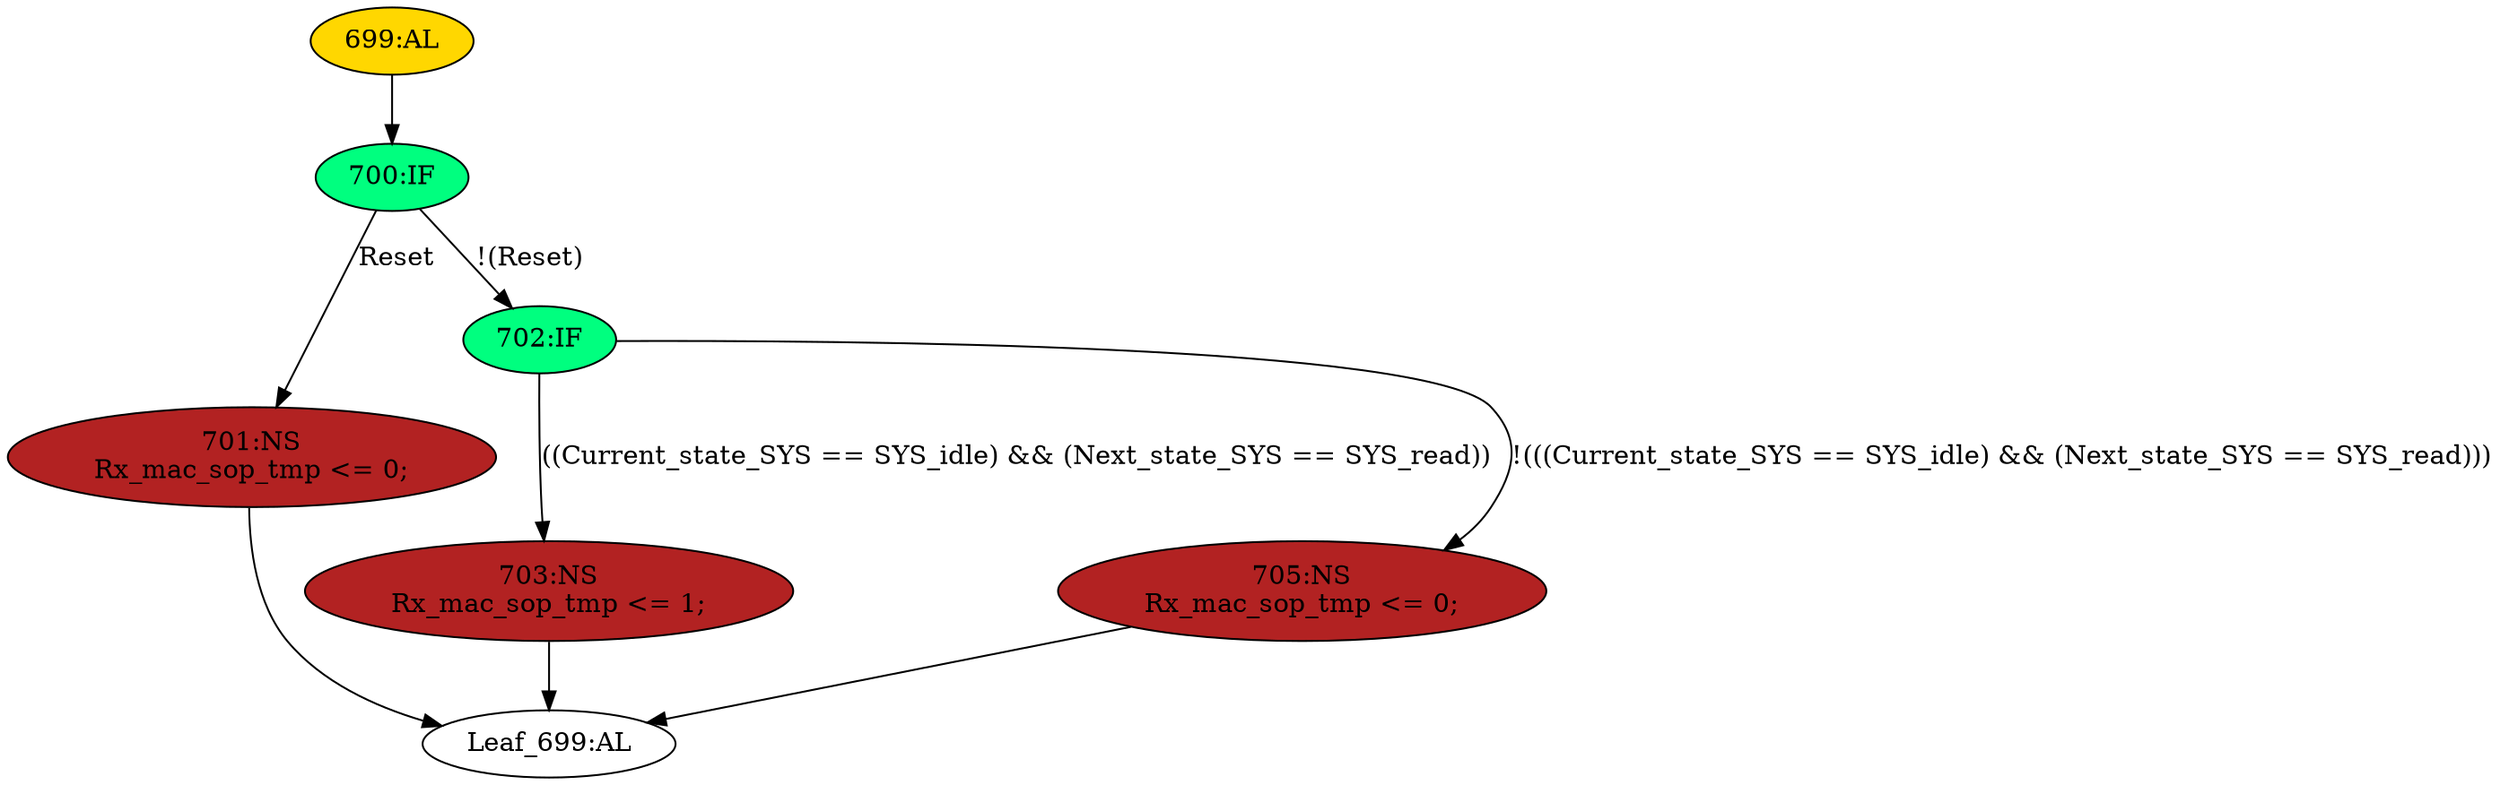 strict digraph "" {
	node [label="\N"];
	"700:IF"	 [ast="<pyverilog.vparser.ast.IfStatement object at 0x7fbd1c2cf550>",
		fillcolor=springgreen,
		label="700:IF",
		statements="[]",
		style=filled,
		typ=IfStatement];
	"701:NS"	 [ast="<pyverilog.vparser.ast.NonblockingSubstitution object at 0x7fbd1c2cfb10>",
		fillcolor=firebrick,
		label="701:NS
Rx_mac_sop_tmp <= 0;",
		statements="[<pyverilog.vparser.ast.NonblockingSubstitution object at 0x7fbd1c2cfb10>]",
		style=filled,
		typ=NonblockingSubstitution];
	"700:IF" -> "701:NS"	 [cond="['Reset']",
		label=Reset,
		lineno=700];
	"702:IF"	 [ast="<pyverilog.vparser.ast.IfStatement object at 0x7fbd1c2cf590>",
		fillcolor=springgreen,
		label="702:IF",
		statements="[]",
		style=filled,
		typ=IfStatement];
	"700:IF" -> "702:IF"	 [cond="['Reset']",
		label="!(Reset)",
		lineno=700];
	"703:NS"	 [ast="<pyverilog.vparser.ast.NonblockingSubstitution object at 0x7fbd1c2cf750>",
		fillcolor=firebrick,
		label="703:NS
Rx_mac_sop_tmp <= 1;",
		statements="[<pyverilog.vparser.ast.NonblockingSubstitution object at 0x7fbd1c2cf750>]",
		style=filled,
		typ=NonblockingSubstitution];
	"Leaf_699:AL"	 [def_var="['Rx_mac_sop_tmp']",
		label="Leaf_699:AL"];
	"703:NS" -> "Leaf_699:AL"	 [cond="[]",
		lineno=None];
	"701:NS" -> "Leaf_699:AL"	 [cond="[]",
		lineno=None];
	"705:NS"	 [ast="<pyverilog.vparser.ast.NonblockingSubstitution object at 0x7fbd1c2cf5d0>",
		fillcolor=firebrick,
		label="705:NS
Rx_mac_sop_tmp <= 0;",
		statements="[<pyverilog.vparser.ast.NonblockingSubstitution object at 0x7fbd1c2cf5d0>]",
		style=filled,
		typ=NonblockingSubstitution];
	"705:NS" -> "Leaf_699:AL"	 [cond="[]",
		lineno=None];
	"702:IF" -> "703:NS"	 [cond="['Current_state_SYS', 'SYS_idle', 'Next_state_SYS', 'SYS_read']",
		label="((Current_state_SYS == SYS_idle) && (Next_state_SYS == SYS_read))",
		lineno=702];
	"702:IF" -> "705:NS"	 [cond="['Current_state_SYS', 'SYS_idle', 'Next_state_SYS', 'SYS_read']",
		label="!(((Current_state_SYS == SYS_idle) && (Next_state_SYS == SYS_read)))",
		lineno=702];
	"699:AL"	 [ast="<pyverilog.vparser.ast.Always object at 0x7fbd1c2cfcd0>",
		clk_sens=False,
		fillcolor=gold,
		label="699:AL",
		sens="['Clk_SYS', 'Reset']",
		statements="[]",
		style=filled,
		typ=Always,
		use_var="['Reset', 'SYS_read', 'SYS_idle', 'Next_state_SYS', 'Current_state_SYS']"];
	"699:AL" -> "700:IF"	 [cond="[]",
		lineno=None];
}
